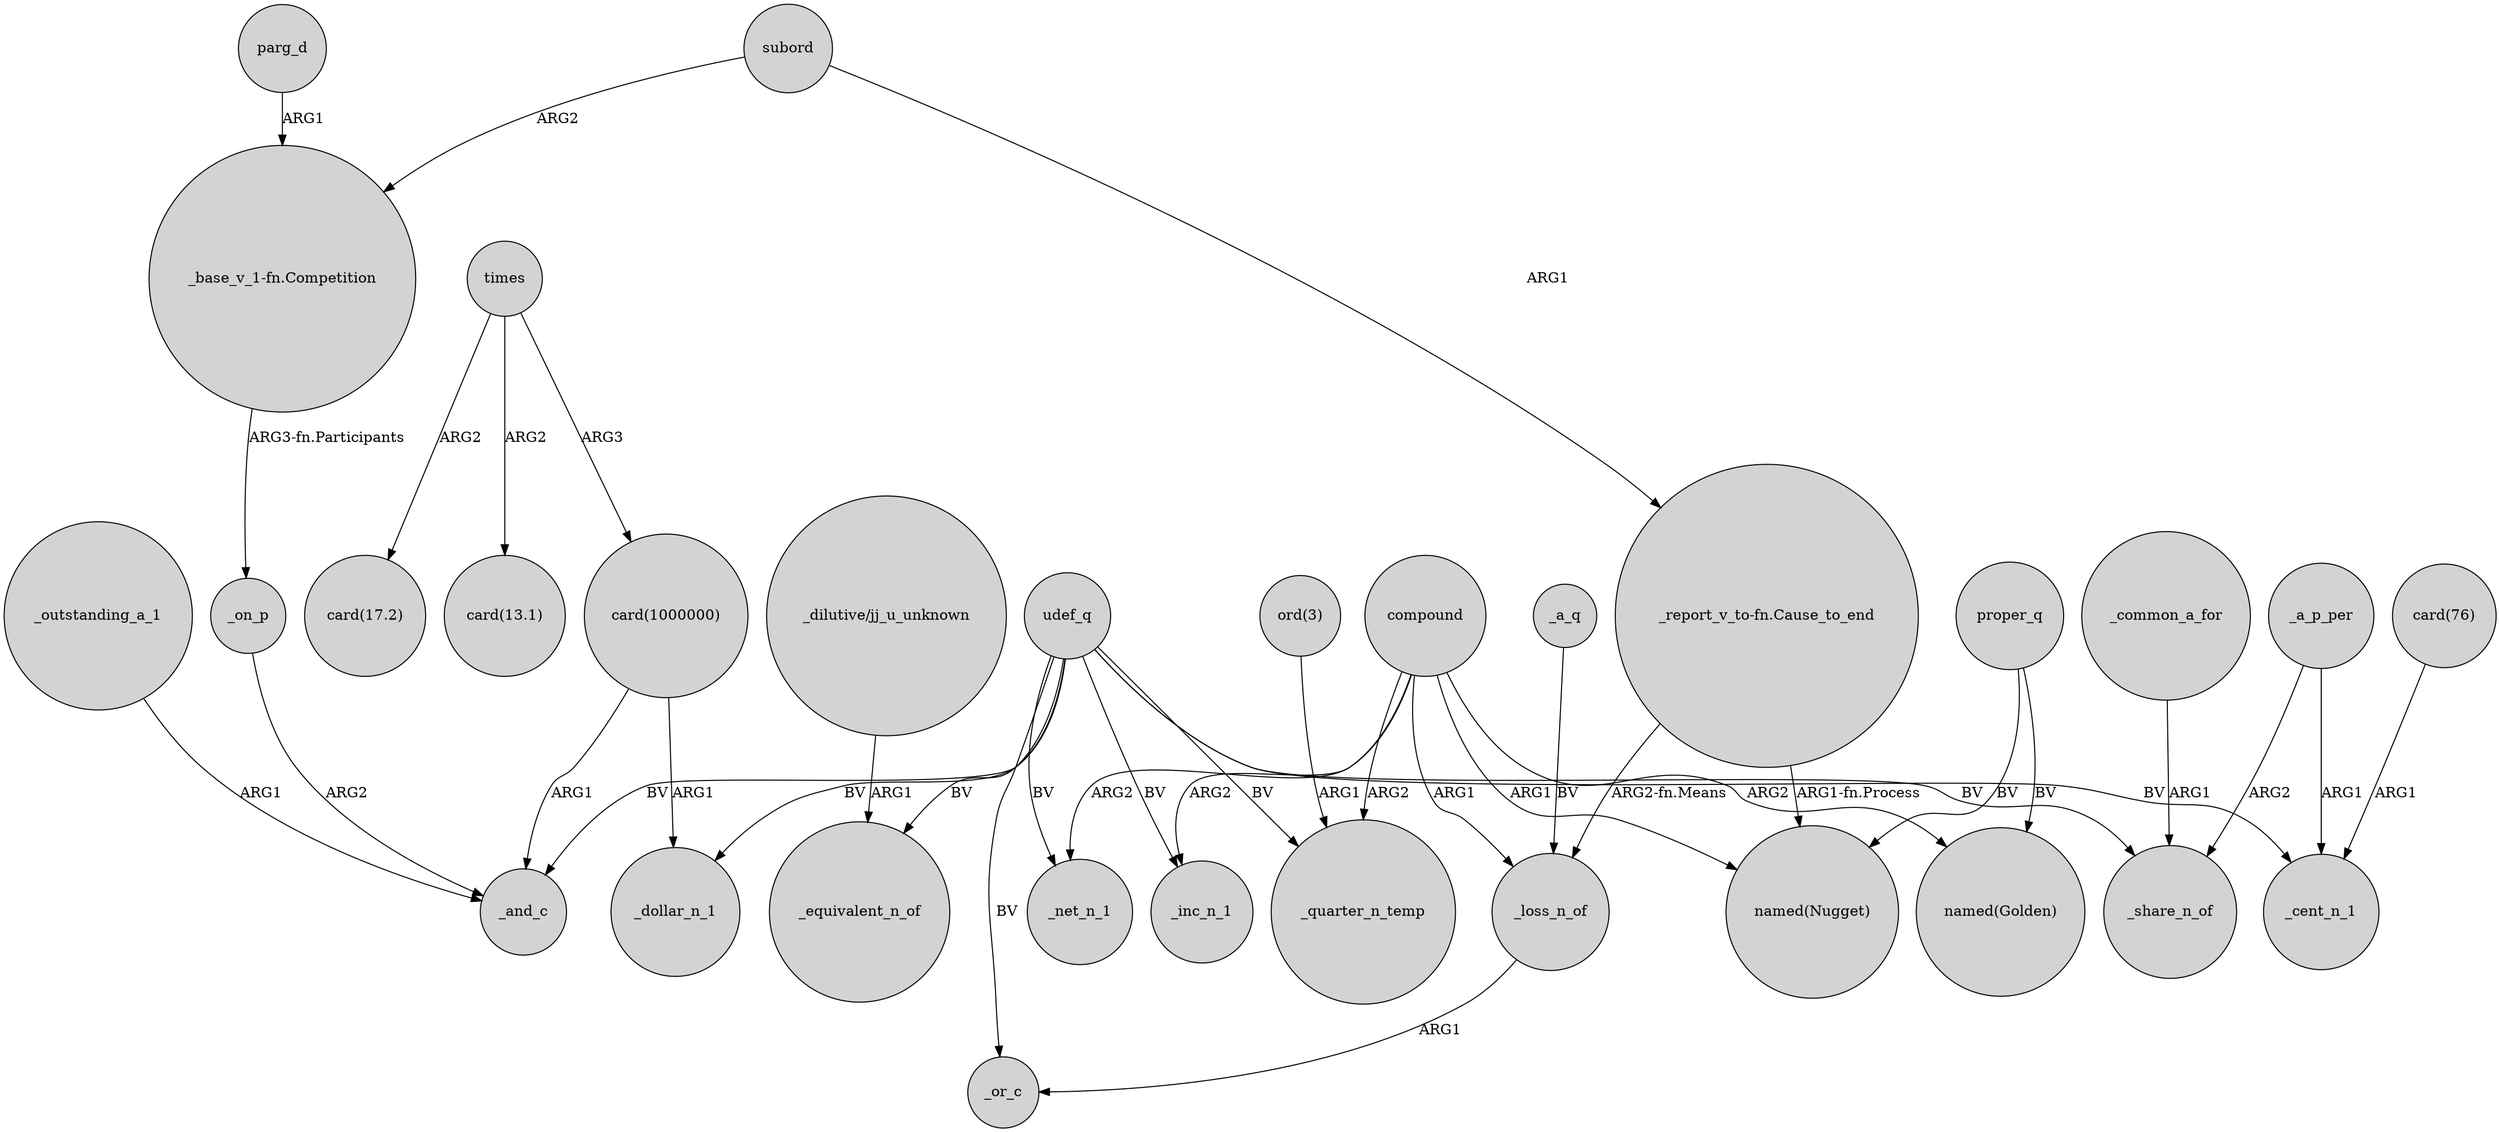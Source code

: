 digraph {
	node [shape=circle style=filled]
	udef_q -> _equivalent_n_of [label=BV]
	_a_q -> _loss_n_of [label=BV]
	"card(1000000)" -> _and_c [label=ARG1]
	compound -> _net_n_1 [label=ARG2]
	"ord(3)" -> _quarter_n_temp [label=ARG1]
	"_dilutive/jj_u_unknown" -> _equivalent_n_of [label=ARG1]
	_a_p_per -> _cent_n_1 [label=ARG1]
	"card(76)" -> _cent_n_1 [label=ARG1]
	subord -> "_report_v_to-fn.Cause_to_end" [label=ARG1]
	times -> "card(1000000)" [label=ARG3]
	_common_a_for -> _share_n_of [label=ARG1]
	times -> "card(17.2)" [label=ARG2]
	udef_q -> _and_c [label=BV]
	udef_q -> _cent_n_1 [label=BV]
	udef_q -> _or_c [label=BV]
	"_report_v_to-fn.Cause_to_end" -> _loss_n_of [label="ARG2-fn.Means"]
	compound -> "named(Golden)" [label=ARG2]
	udef_q -> _inc_n_1 [label=BV]
	compound -> _loss_n_of [label=ARG1]
	compound -> _inc_n_1 [label=ARG2]
	compound -> _quarter_n_temp [label=ARG2]
	_a_p_per -> _share_n_of [label=ARG2]
	_on_p -> _and_c [label=ARG2]
	udef_q -> _share_n_of [label=BV]
	udef_q -> _net_n_1 [label=BV]
	udef_q -> _dollar_n_1 [label=BV]
	proper_q -> "named(Nugget)" [label=BV]
	compound -> "named(Nugget)" [label=ARG1]
	"card(1000000)" -> _dollar_n_1 [label=ARG1]
	"_report_v_to-fn.Cause_to_end" -> "named(Nugget)" [label="ARG1-fn.Process"]
	subord -> "_base_v_1-fn.Competition" [label=ARG2]
	udef_q -> _quarter_n_temp [label=BV]
	"_base_v_1-fn.Competition" -> _on_p [label="ARG3-fn.Participants"]
	_loss_n_of -> _or_c [label=ARG1]
	proper_q -> "named(Golden)" [label=BV]
	_outstanding_a_1 -> _and_c [label=ARG1]
	times -> "card(13.1)" [label=ARG2]
	parg_d -> "_base_v_1-fn.Competition" [label=ARG1]
}
